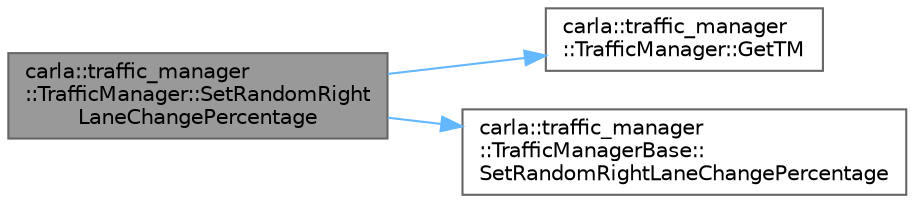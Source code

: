 digraph "carla::traffic_manager::TrafficManager::SetRandomRightLaneChangePercentage"
{
 // INTERACTIVE_SVG=YES
 // LATEX_PDF_SIZE
  bgcolor="transparent";
  edge [fontname=Helvetica,fontsize=10,labelfontname=Helvetica,labelfontsize=10];
  node [fontname=Helvetica,fontsize=10,shape=box,height=0.2,width=0.4];
  rankdir="LR";
  Node1 [id="Node000001",label="carla::traffic_manager\l::TrafficManager::SetRandomRight\lLaneChangePercentage",height=0.2,width=0.4,color="gray40", fillcolor="grey60", style="filled", fontcolor="black",tooltip="Method to set % to randomly do a right lane change."];
  Node1 -> Node2 [id="edge1_Node000001_Node000002",color="steelblue1",style="solid",tooltip=" "];
  Node2 [id="Node000002",label="carla::traffic_manager\l::TrafficManager::GetTM",height=0.2,width=0.4,color="grey40", fillcolor="white", style="filled",URL="$df/d5a/classcarla_1_1traffic__manager_1_1TrafficManager.html#a765537526aaa8d388508d6956b51cd9e",tooltip=" "];
  Node1 -> Node3 [id="edge2_Node000001_Node000003",color="steelblue1",style="solid",tooltip=" "];
  Node3 [id="Node000003",label="carla::traffic_manager\l::TrafficManagerBase::\lSetRandomRightLaneChangePercentage",height=0.2,width=0.4,color="grey40", fillcolor="white", style="filled",URL="$dc/d92/classcarla_1_1traffic__manager_1_1TrafficManagerBase.html#a7cf1956e3fa366564848c7424349e82c",tooltip="Method to set % to randomly do a right lane change."];
}
